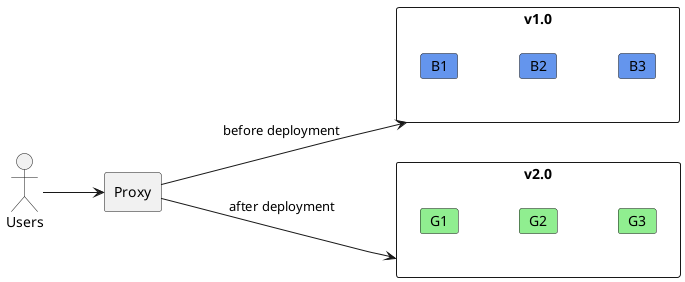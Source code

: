 @startuml Big Bang Deployment
skinparam backgroundcolor transparent

left to right direction

actor Users
agent Proxy

rectangle "v1.0" as V1 {
    card B1 #CornflowerBlue
    card B2 #CornflowerBlue
    card B3 #CornflowerBlue

    [B1] -[hidden]-> [B2]
    [B2] -[hidden]-> [B3]
}

rectangle "v2.0" as V2 {
    card G1 #LightGreen
    card G2 #LightGreen
    card G3 #LightGreen

    [G1] -[hidden]-> [G2]
    [G2] -[hidden]-> [G3]
}

Users --> Proxy
Proxy ---> V1 : before deployment
Proxy ---> V2 : after deployment
@enduml